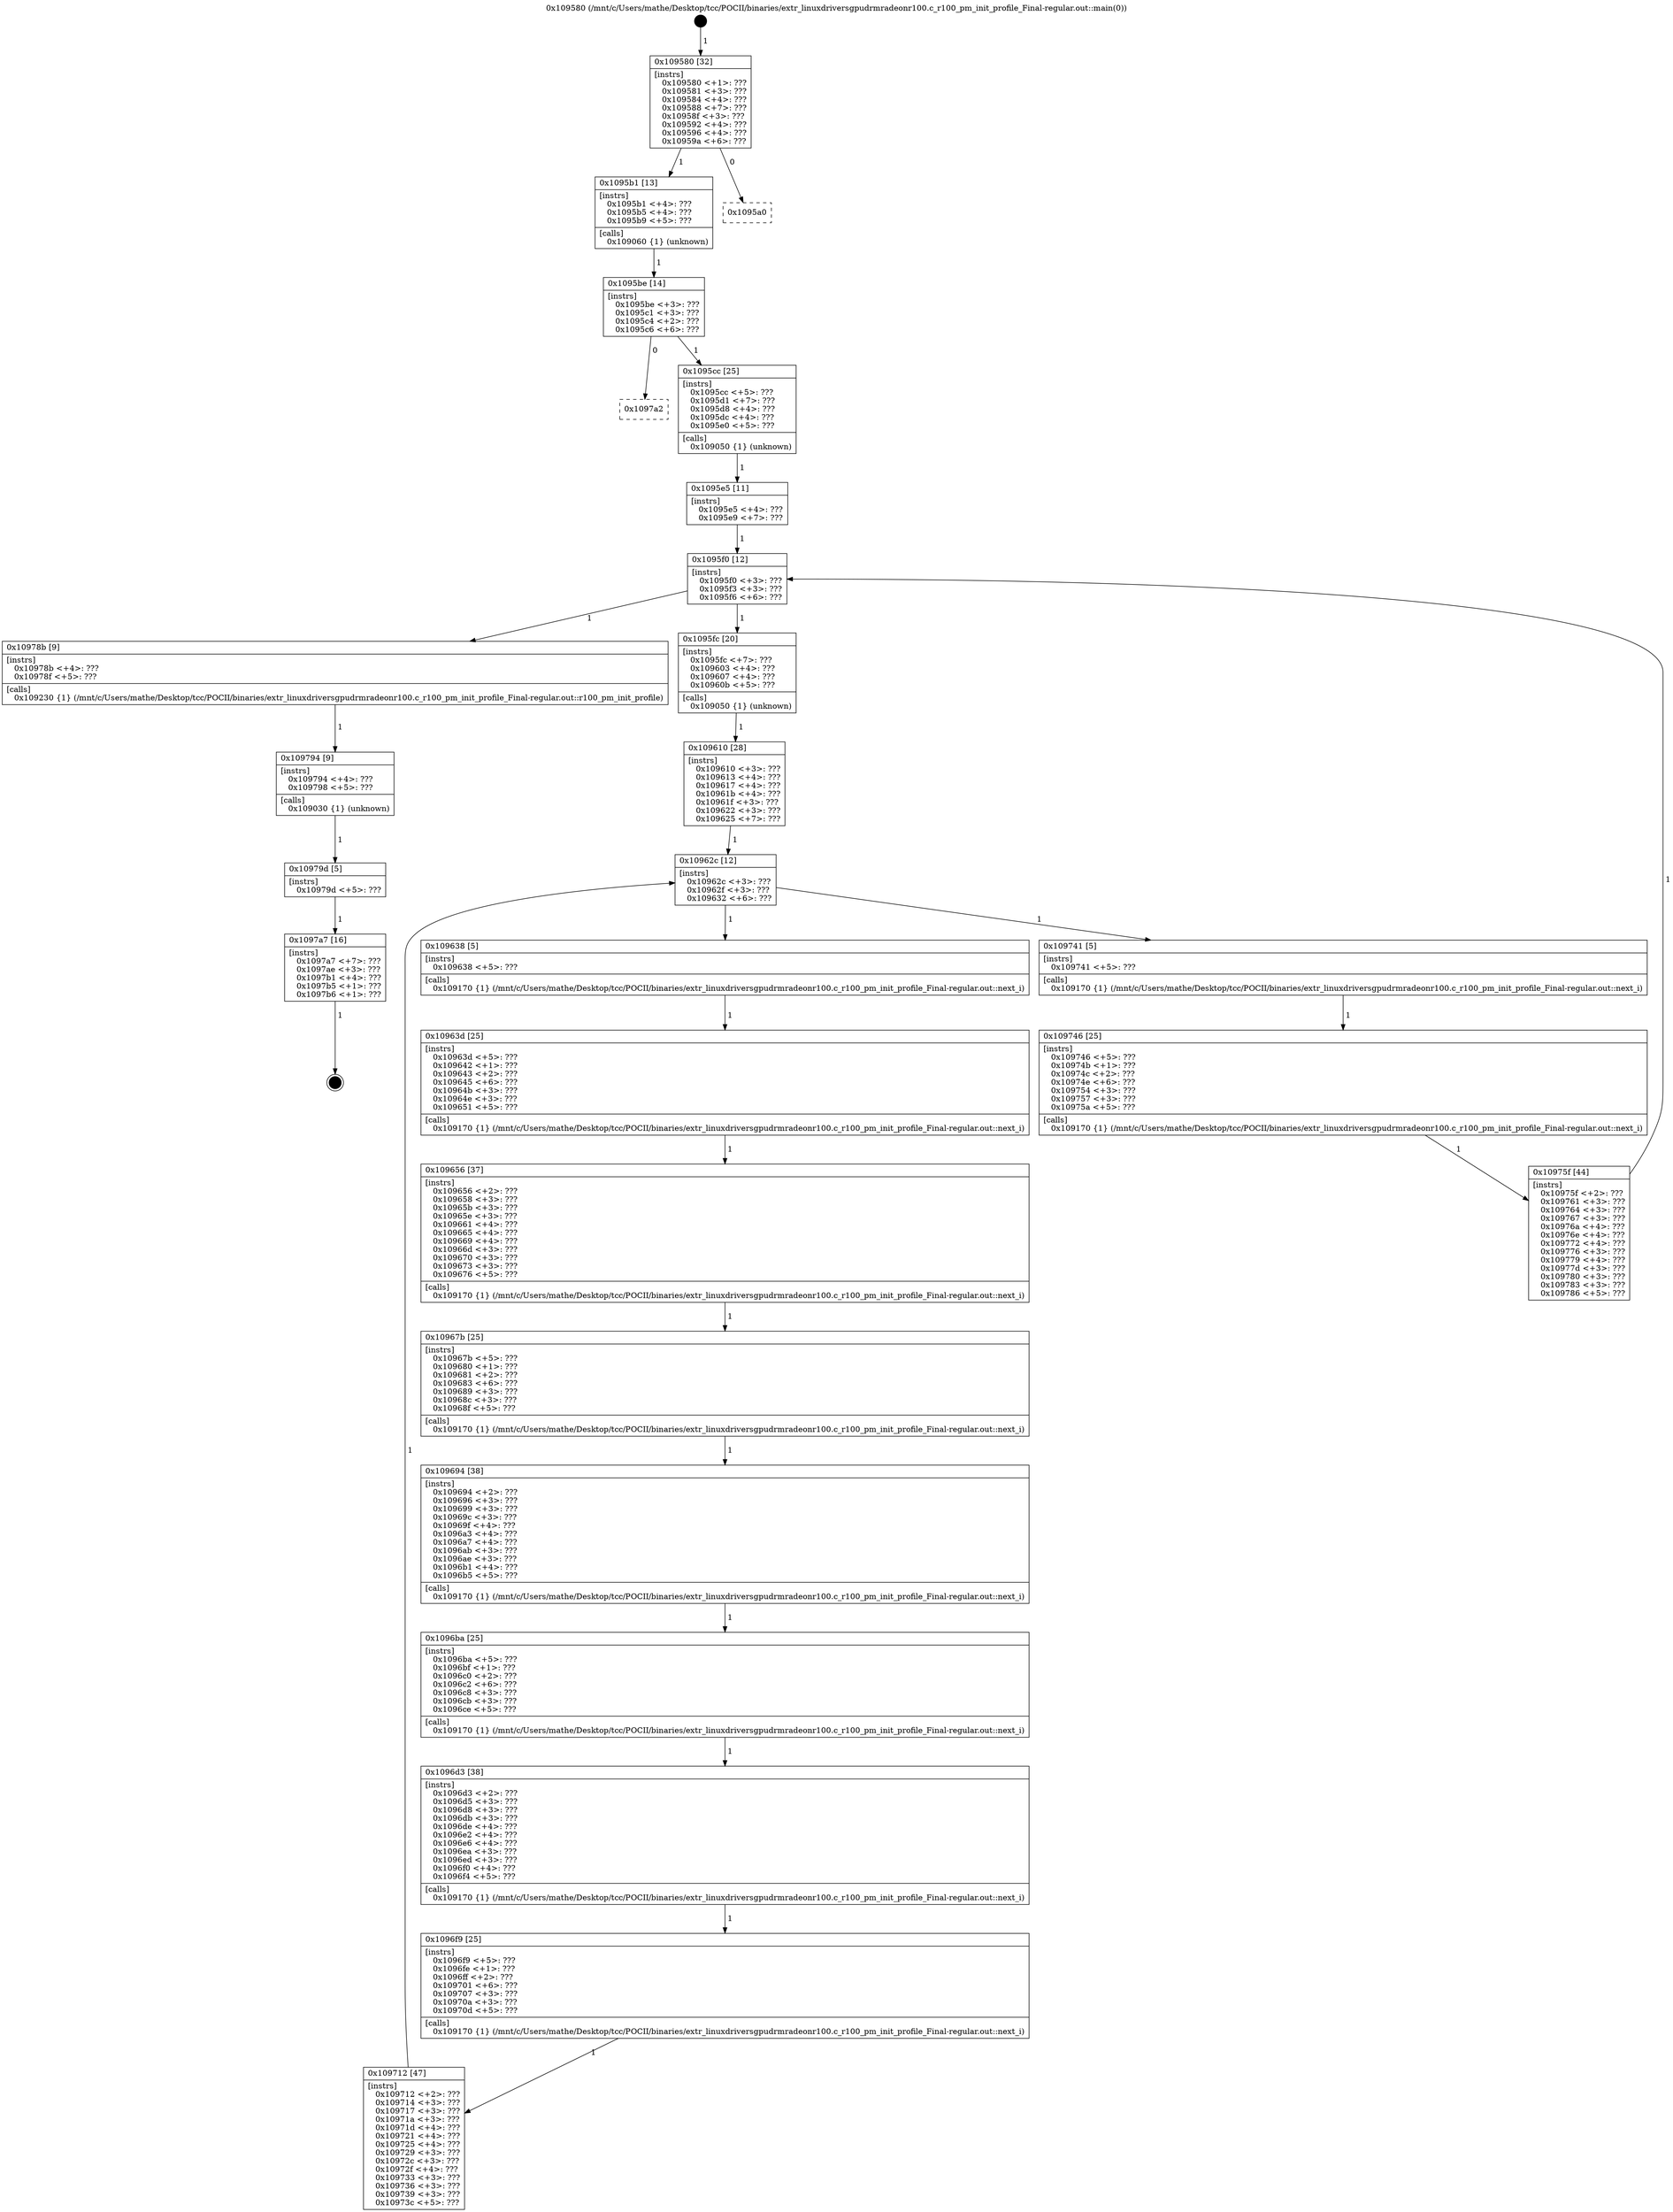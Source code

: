 digraph "0x109580" {
  label = "0x109580 (/mnt/c/Users/mathe/Desktop/tcc/POCII/binaries/extr_linuxdriversgpudrmradeonr100.c_r100_pm_init_profile_Final-regular.out::main(0))"
  labelloc = "t"
  node[shape=record]

  Entry [label="",width=0.3,height=0.3,shape=circle,fillcolor=black,style=filled]
  "0x109580" [label="{
     0x109580 [32]\l
     | [instrs]\l
     &nbsp;&nbsp;0x109580 \<+1\>: ???\l
     &nbsp;&nbsp;0x109581 \<+3\>: ???\l
     &nbsp;&nbsp;0x109584 \<+4\>: ???\l
     &nbsp;&nbsp;0x109588 \<+7\>: ???\l
     &nbsp;&nbsp;0x10958f \<+3\>: ???\l
     &nbsp;&nbsp;0x109592 \<+4\>: ???\l
     &nbsp;&nbsp;0x109596 \<+4\>: ???\l
     &nbsp;&nbsp;0x10959a \<+6\>: ???\l
  }"]
  "0x1095b1" [label="{
     0x1095b1 [13]\l
     | [instrs]\l
     &nbsp;&nbsp;0x1095b1 \<+4\>: ???\l
     &nbsp;&nbsp;0x1095b5 \<+4\>: ???\l
     &nbsp;&nbsp;0x1095b9 \<+5\>: ???\l
     | [calls]\l
     &nbsp;&nbsp;0x109060 \{1\} (unknown)\l
  }"]
  "0x1095a0" [label="{
     0x1095a0\l
  }", style=dashed]
  "0x1095be" [label="{
     0x1095be [14]\l
     | [instrs]\l
     &nbsp;&nbsp;0x1095be \<+3\>: ???\l
     &nbsp;&nbsp;0x1095c1 \<+3\>: ???\l
     &nbsp;&nbsp;0x1095c4 \<+2\>: ???\l
     &nbsp;&nbsp;0x1095c6 \<+6\>: ???\l
  }"]
  "0x1097a2" [label="{
     0x1097a2\l
  }", style=dashed]
  "0x1095cc" [label="{
     0x1095cc [25]\l
     | [instrs]\l
     &nbsp;&nbsp;0x1095cc \<+5\>: ???\l
     &nbsp;&nbsp;0x1095d1 \<+7\>: ???\l
     &nbsp;&nbsp;0x1095d8 \<+4\>: ???\l
     &nbsp;&nbsp;0x1095dc \<+4\>: ???\l
     &nbsp;&nbsp;0x1095e0 \<+5\>: ???\l
     | [calls]\l
     &nbsp;&nbsp;0x109050 \{1\} (unknown)\l
  }"]
  Exit [label="",width=0.3,height=0.3,shape=circle,fillcolor=black,style=filled,peripheries=2]
  "0x1095f0" [label="{
     0x1095f0 [12]\l
     | [instrs]\l
     &nbsp;&nbsp;0x1095f0 \<+3\>: ???\l
     &nbsp;&nbsp;0x1095f3 \<+3\>: ???\l
     &nbsp;&nbsp;0x1095f6 \<+6\>: ???\l
  }"]
  "0x10978b" [label="{
     0x10978b [9]\l
     | [instrs]\l
     &nbsp;&nbsp;0x10978b \<+4\>: ???\l
     &nbsp;&nbsp;0x10978f \<+5\>: ???\l
     | [calls]\l
     &nbsp;&nbsp;0x109230 \{1\} (/mnt/c/Users/mathe/Desktop/tcc/POCII/binaries/extr_linuxdriversgpudrmradeonr100.c_r100_pm_init_profile_Final-regular.out::r100_pm_init_profile)\l
  }"]
  "0x1095fc" [label="{
     0x1095fc [20]\l
     | [instrs]\l
     &nbsp;&nbsp;0x1095fc \<+7\>: ???\l
     &nbsp;&nbsp;0x109603 \<+4\>: ???\l
     &nbsp;&nbsp;0x109607 \<+4\>: ???\l
     &nbsp;&nbsp;0x10960b \<+5\>: ???\l
     | [calls]\l
     &nbsp;&nbsp;0x109050 \{1\} (unknown)\l
  }"]
  "0x10962c" [label="{
     0x10962c [12]\l
     | [instrs]\l
     &nbsp;&nbsp;0x10962c \<+3\>: ???\l
     &nbsp;&nbsp;0x10962f \<+3\>: ???\l
     &nbsp;&nbsp;0x109632 \<+6\>: ???\l
  }"]
  "0x109741" [label="{
     0x109741 [5]\l
     | [instrs]\l
     &nbsp;&nbsp;0x109741 \<+5\>: ???\l
     | [calls]\l
     &nbsp;&nbsp;0x109170 \{1\} (/mnt/c/Users/mathe/Desktop/tcc/POCII/binaries/extr_linuxdriversgpudrmradeonr100.c_r100_pm_init_profile_Final-regular.out::next_i)\l
  }"]
  "0x109638" [label="{
     0x109638 [5]\l
     | [instrs]\l
     &nbsp;&nbsp;0x109638 \<+5\>: ???\l
     | [calls]\l
     &nbsp;&nbsp;0x109170 \{1\} (/mnt/c/Users/mathe/Desktop/tcc/POCII/binaries/extr_linuxdriversgpudrmradeonr100.c_r100_pm_init_profile_Final-regular.out::next_i)\l
  }"]
  "0x10963d" [label="{
     0x10963d [25]\l
     | [instrs]\l
     &nbsp;&nbsp;0x10963d \<+5\>: ???\l
     &nbsp;&nbsp;0x109642 \<+1\>: ???\l
     &nbsp;&nbsp;0x109643 \<+2\>: ???\l
     &nbsp;&nbsp;0x109645 \<+6\>: ???\l
     &nbsp;&nbsp;0x10964b \<+3\>: ???\l
     &nbsp;&nbsp;0x10964e \<+3\>: ???\l
     &nbsp;&nbsp;0x109651 \<+5\>: ???\l
     | [calls]\l
     &nbsp;&nbsp;0x109170 \{1\} (/mnt/c/Users/mathe/Desktop/tcc/POCII/binaries/extr_linuxdriversgpudrmradeonr100.c_r100_pm_init_profile_Final-regular.out::next_i)\l
  }"]
  "0x109656" [label="{
     0x109656 [37]\l
     | [instrs]\l
     &nbsp;&nbsp;0x109656 \<+2\>: ???\l
     &nbsp;&nbsp;0x109658 \<+3\>: ???\l
     &nbsp;&nbsp;0x10965b \<+3\>: ???\l
     &nbsp;&nbsp;0x10965e \<+3\>: ???\l
     &nbsp;&nbsp;0x109661 \<+4\>: ???\l
     &nbsp;&nbsp;0x109665 \<+4\>: ???\l
     &nbsp;&nbsp;0x109669 \<+4\>: ???\l
     &nbsp;&nbsp;0x10966d \<+3\>: ???\l
     &nbsp;&nbsp;0x109670 \<+3\>: ???\l
     &nbsp;&nbsp;0x109673 \<+3\>: ???\l
     &nbsp;&nbsp;0x109676 \<+5\>: ???\l
     | [calls]\l
     &nbsp;&nbsp;0x109170 \{1\} (/mnt/c/Users/mathe/Desktop/tcc/POCII/binaries/extr_linuxdriversgpudrmradeonr100.c_r100_pm_init_profile_Final-regular.out::next_i)\l
  }"]
  "0x10967b" [label="{
     0x10967b [25]\l
     | [instrs]\l
     &nbsp;&nbsp;0x10967b \<+5\>: ???\l
     &nbsp;&nbsp;0x109680 \<+1\>: ???\l
     &nbsp;&nbsp;0x109681 \<+2\>: ???\l
     &nbsp;&nbsp;0x109683 \<+6\>: ???\l
     &nbsp;&nbsp;0x109689 \<+3\>: ???\l
     &nbsp;&nbsp;0x10968c \<+3\>: ???\l
     &nbsp;&nbsp;0x10968f \<+5\>: ???\l
     | [calls]\l
     &nbsp;&nbsp;0x109170 \{1\} (/mnt/c/Users/mathe/Desktop/tcc/POCII/binaries/extr_linuxdriversgpudrmradeonr100.c_r100_pm_init_profile_Final-regular.out::next_i)\l
  }"]
  "0x109694" [label="{
     0x109694 [38]\l
     | [instrs]\l
     &nbsp;&nbsp;0x109694 \<+2\>: ???\l
     &nbsp;&nbsp;0x109696 \<+3\>: ???\l
     &nbsp;&nbsp;0x109699 \<+3\>: ???\l
     &nbsp;&nbsp;0x10969c \<+3\>: ???\l
     &nbsp;&nbsp;0x10969f \<+4\>: ???\l
     &nbsp;&nbsp;0x1096a3 \<+4\>: ???\l
     &nbsp;&nbsp;0x1096a7 \<+4\>: ???\l
     &nbsp;&nbsp;0x1096ab \<+3\>: ???\l
     &nbsp;&nbsp;0x1096ae \<+3\>: ???\l
     &nbsp;&nbsp;0x1096b1 \<+4\>: ???\l
     &nbsp;&nbsp;0x1096b5 \<+5\>: ???\l
     | [calls]\l
     &nbsp;&nbsp;0x109170 \{1\} (/mnt/c/Users/mathe/Desktop/tcc/POCII/binaries/extr_linuxdriversgpudrmradeonr100.c_r100_pm_init_profile_Final-regular.out::next_i)\l
  }"]
  "0x1096ba" [label="{
     0x1096ba [25]\l
     | [instrs]\l
     &nbsp;&nbsp;0x1096ba \<+5\>: ???\l
     &nbsp;&nbsp;0x1096bf \<+1\>: ???\l
     &nbsp;&nbsp;0x1096c0 \<+2\>: ???\l
     &nbsp;&nbsp;0x1096c2 \<+6\>: ???\l
     &nbsp;&nbsp;0x1096c8 \<+3\>: ???\l
     &nbsp;&nbsp;0x1096cb \<+3\>: ???\l
     &nbsp;&nbsp;0x1096ce \<+5\>: ???\l
     | [calls]\l
     &nbsp;&nbsp;0x109170 \{1\} (/mnt/c/Users/mathe/Desktop/tcc/POCII/binaries/extr_linuxdriversgpudrmradeonr100.c_r100_pm_init_profile_Final-regular.out::next_i)\l
  }"]
  "0x1096d3" [label="{
     0x1096d3 [38]\l
     | [instrs]\l
     &nbsp;&nbsp;0x1096d3 \<+2\>: ???\l
     &nbsp;&nbsp;0x1096d5 \<+3\>: ???\l
     &nbsp;&nbsp;0x1096d8 \<+3\>: ???\l
     &nbsp;&nbsp;0x1096db \<+3\>: ???\l
     &nbsp;&nbsp;0x1096de \<+4\>: ???\l
     &nbsp;&nbsp;0x1096e2 \<+4\>: ???\l
     &nbsp;&nbsp;0x1096e6 \<+4\>: ???\l
     &nbsp;&nbsp;0x1096ea \<+3\>: ???\l
     &nbsp;&nbsp;0x1096ed \<+3\>: ???\l
     &nbsp;&nbsp;0x1096f0 \<+4\>: ???\l
     &nbsp;&nbsp;0x1096f4 \<+5\>: ???\l
     | [calls]\l
     &nbsp;&nbsp;0x109170 \{1\} (/mnt/c/Users/mathe/Desktop/tcc/POCII/binaries/extr_linuxdriversgpudrmradeonr100.c_r100_pm_init_profile_Final-regular.out::next_i)\l
  }"]
  "0x1096f9" [label="{
     0x1096f9 [25]\l
     | [instrs]\l
     &nbsp;&nbsp;0x1096f9 \<+5\>: ???\l
     &nbsp;&nbsp;0x1096fe \<+1\>: ???\l
     &nbsp;&nbsp;0x1096ff \<+2\>: ???\l
     &nbsp;&nbsp;0x109701 \<+6\>: ???\l
     &nbsp;&nbsp;0x109707 \<+3\>: ???\l
     &nbsp;&nbsp;0x10970a \<+3\>: ???\l
     &nbsp;&nbsp;0x10970d \<+5\>: ???\l
     | [calls]\l
     &nbsp;&nbsp;0x109170 \{1\} (/mnt/c/Users/mathe/Desktop/tcc/POCII/binaries/extr_linuxdriversgpudrmradeonr100.c_r100_pm_init_profile_Final-regular.out::next_i)\l
  }"]
  "0x109712" [label="{
     0x109712 [47]\l
     | [instrs]\l
     &nbsp;&nbsp;0x109712 \<+2\>: ???\l
     &nbsp;&nbsp;0x109714 \<+3\>: ???\l
     &nbsp;&nbsp;0x109717 \<+3\>: ???\l
     &nbsp;&nbsp;0x10971a \<+3\>: ???\l
     &nbsp;&nbsp;0x10971d \<+4\>: ???\l
     &nbsp;&nbsp;0x109721 \<+4\>: ???\l
     &nbsp;&nbsp;0x109725 \<+4\>: ???\l
     &nbsp;&nbsp;0x109729 \<+3\>: ???\l
     &nbsp;&nbsp;0x10972c \<+3\>: ???\l
     &nbsp;&nbsp;0x10972f \<+4\>: ???\l
     &nbsp;&nbsp;0x109733 \<+3\>: ???\l
     &nbsp;&nbsp;0x109736 \<+3\>: ???\l
     &nbsp;&nbsp;0x109739 \<+3\>: ???\l
     &nbsp;&nbsp;0x10973c \<+5\>: ???\l
  }"]
  "0x109610" [label="{
     0x109610 [28]\l
     | [instrs]\l
     &nbsp;&nbsp;0x109610 \<+3\>: ???\l
     &nbsp;&nbsp;0x109613 \<+4\>: ???\l
     &nbsp;&nbsp;0x109617 \<+4\>: ???\l
     &nbsp;&nbsp;0x10961b \<+4\>: ???\l
     &nbsp;&nbsp;0x10961f \<+3\>: ???\l
     &nbsp;&nbsp;0x109622 \<+3\>: ???\l
     &nbsp;&nbsp;0x109625 \<+7\>: ???\l
  }"]
  "0x109746" [label="{
     0x109746 [25]\l
     | [instrs]\l
     &nbsp;&nbsp;0x109746 \<+5\>: ???\l
     &nbsp;&nbsp;0x10974b \<+1\>: ???\l
     &nbsp;&nbsp;0x10974c \<+2\>: ???\l
     &nbsp;&nbsp;0x10974e \<+6\>: ???\l
     &nbsp;&nbsp;0x109754 \<+3\>: ???\l
     &nbsp;&nbsp;0x109757 \<+3\>: ???\l
     &nbsp;&nbsp;0x10975a \<+5\>: ???\l
     | [calls]\l
     &nbsp;&nbsp;0x109170 \{1\} (/mnt/c/Users/mathe/Desktop/tcc/POCII/binaries/extr_linuxdriversgpudrmradeonr100.c_r100_pm_init_profile_Final-regular.out::next_i)\l
  }"]
  "0x10975f" [label="{
     0x10975f [44]\l
     | [instrs]\l
     &nbsp;&nbsp;0x10975f \<+2\>: ???\l
     &nbsp;&nbsp;0x109761 \<+3\>: ???\l
     &nbsp;&nbsp;0x109764 \<+3\>: ???\l
     &nbsp;&nbsp;0x109767 \<+3\>: ???\l
     &nbsp;&nbsp;0x10976a \<+4\>: ???\l
     &nbsp;&nbsp;0x10976e \<+4\>: ???\l
     &nbsp;&nbsp;0x109772 \<+4\>: ???\l
     &nbsp;&nbsp;0x109776 \<+3\>: ???\l
     &nbsp;&nbsp;0x109779 \<+4\>: ???\l
     &nbsp;&nbsp;0x10977d \<+3\>: ???\l
     &nbsp;&nbsp;0x109780 \<+3\>: ???\l
     &nbsp;&nbsp;0x109783 \<+3\>: ???\l
     &nbsp;&nbsp;0x109786 \<+5\>: ???\l
  }"]
  "0x1095e5" [label="{
     0x1095e5 [11]\l
     | [instrs]\l
     &nbsp;&nbsp;0x1095e5 \<+4\>: ???\l
     &nbsp;&nbsp;0x1095e9 \<+7\>: ???\l
  }"]
  "0x109794" [label="{
     0x109794 [9]\l
     | [instrs]\l
     &nbsp;&nbsp;0x109794 \<+4\>: ???\l
     &nbsp;&nbsp;0x109798 \<+5\>: ???\l
     | [calls]\l
     &nbsp;&nbsp;0x109030 \{1\} (unknown)\l
  }"]
  "0x10979d" [label="{
     0x10979d [5]\l
     | [instrs]\l
     &nbsp;&nbsp;0x10979d \<+5\>: ???\l
  }"]
  "0x1097a7" [label="{
     0x1097a7 [16]\l
     | [instrs]\l
     &nbsp;&nbsp;0x1097a7 \<+7\>: ???\l
     &nbsp;&nbsp;0x1097ae \<+3\>: ???\l
     &nbsp;&nbsp;0x1097b1 \<+4\>: ???\l
     &nbsp;&nbsp;0x1097b5 \<+1\>: ???\l
     &nbsp;&nbsp;0x1097b6 \<+1\>: ???\l
  }"]
  Entry -> "0x109580" [label=" 1"]
  "0x109580" -> "0x1095b1" [label=" 1"]
  "0x109580" -> "0x1095a0" [label=" 0"]
  "0x1095b1" -> "0x1095be" [label=" 1"]
  "0x1095be" -> "0x1097a2" [label=" 0"]
  "0x1095be" -> "0x1095cc" [label=" 1"]
  "0x1097a7" -> Exit [label=" 1"]
  "0x1095cc" -> "0x1095e5" [label=" 1"]
  "0x1095f0" -> "0x10978b" [label=" 1"]
  "0x1095f0" -> "0x1095fc" [label=" 1"]
  "0x1095fc" -> "0x109610" [label=" 1"]
  "0x10962c" -> "0x109741" [label=" 1"]
  "0x10962c" -> "0x109638" [label=" 1"]
  "0x109638" -> "0x10963d" [label=" 1"]
  "0x10963d" -> "0x109656" [label=" 1"]
  "0x109656" -> "0x10967b" [label=" 1"]
  "0x10967b" -> "0x109694" [label=" 1"]
  "0x109694" -> "0x1096ba" [label=" 1"]
  "0x1096ba" -> "0x1096d3" [label=" 1"]
  "0x1096d3" -> "0x1096f9" [label=" 1"]
  "0x1096f9" -> "0x109712" [label=" 1"]
  "0x109610" -> "0x10962c" [label=" 1"]
  "0x109712" -> "0x10962c" [label=" 1"]
  "0x109741" -> "0x109746" [label=" 1"]
  "0x109746" -> "0x10975f" [label=" 1"]
  "0x1095e5" -> "0x1095f0" [label=" 1"]
  "0x10975f" -> "0x1095f0" [label=" 1"]
  "0x10978b" -> "0x109794" [label=" 1"]
  "0x109794" -> "0x10979d" [label=" 1"]
  "0x10979d" -> "0x1097a7" [label=" 1"]
}
